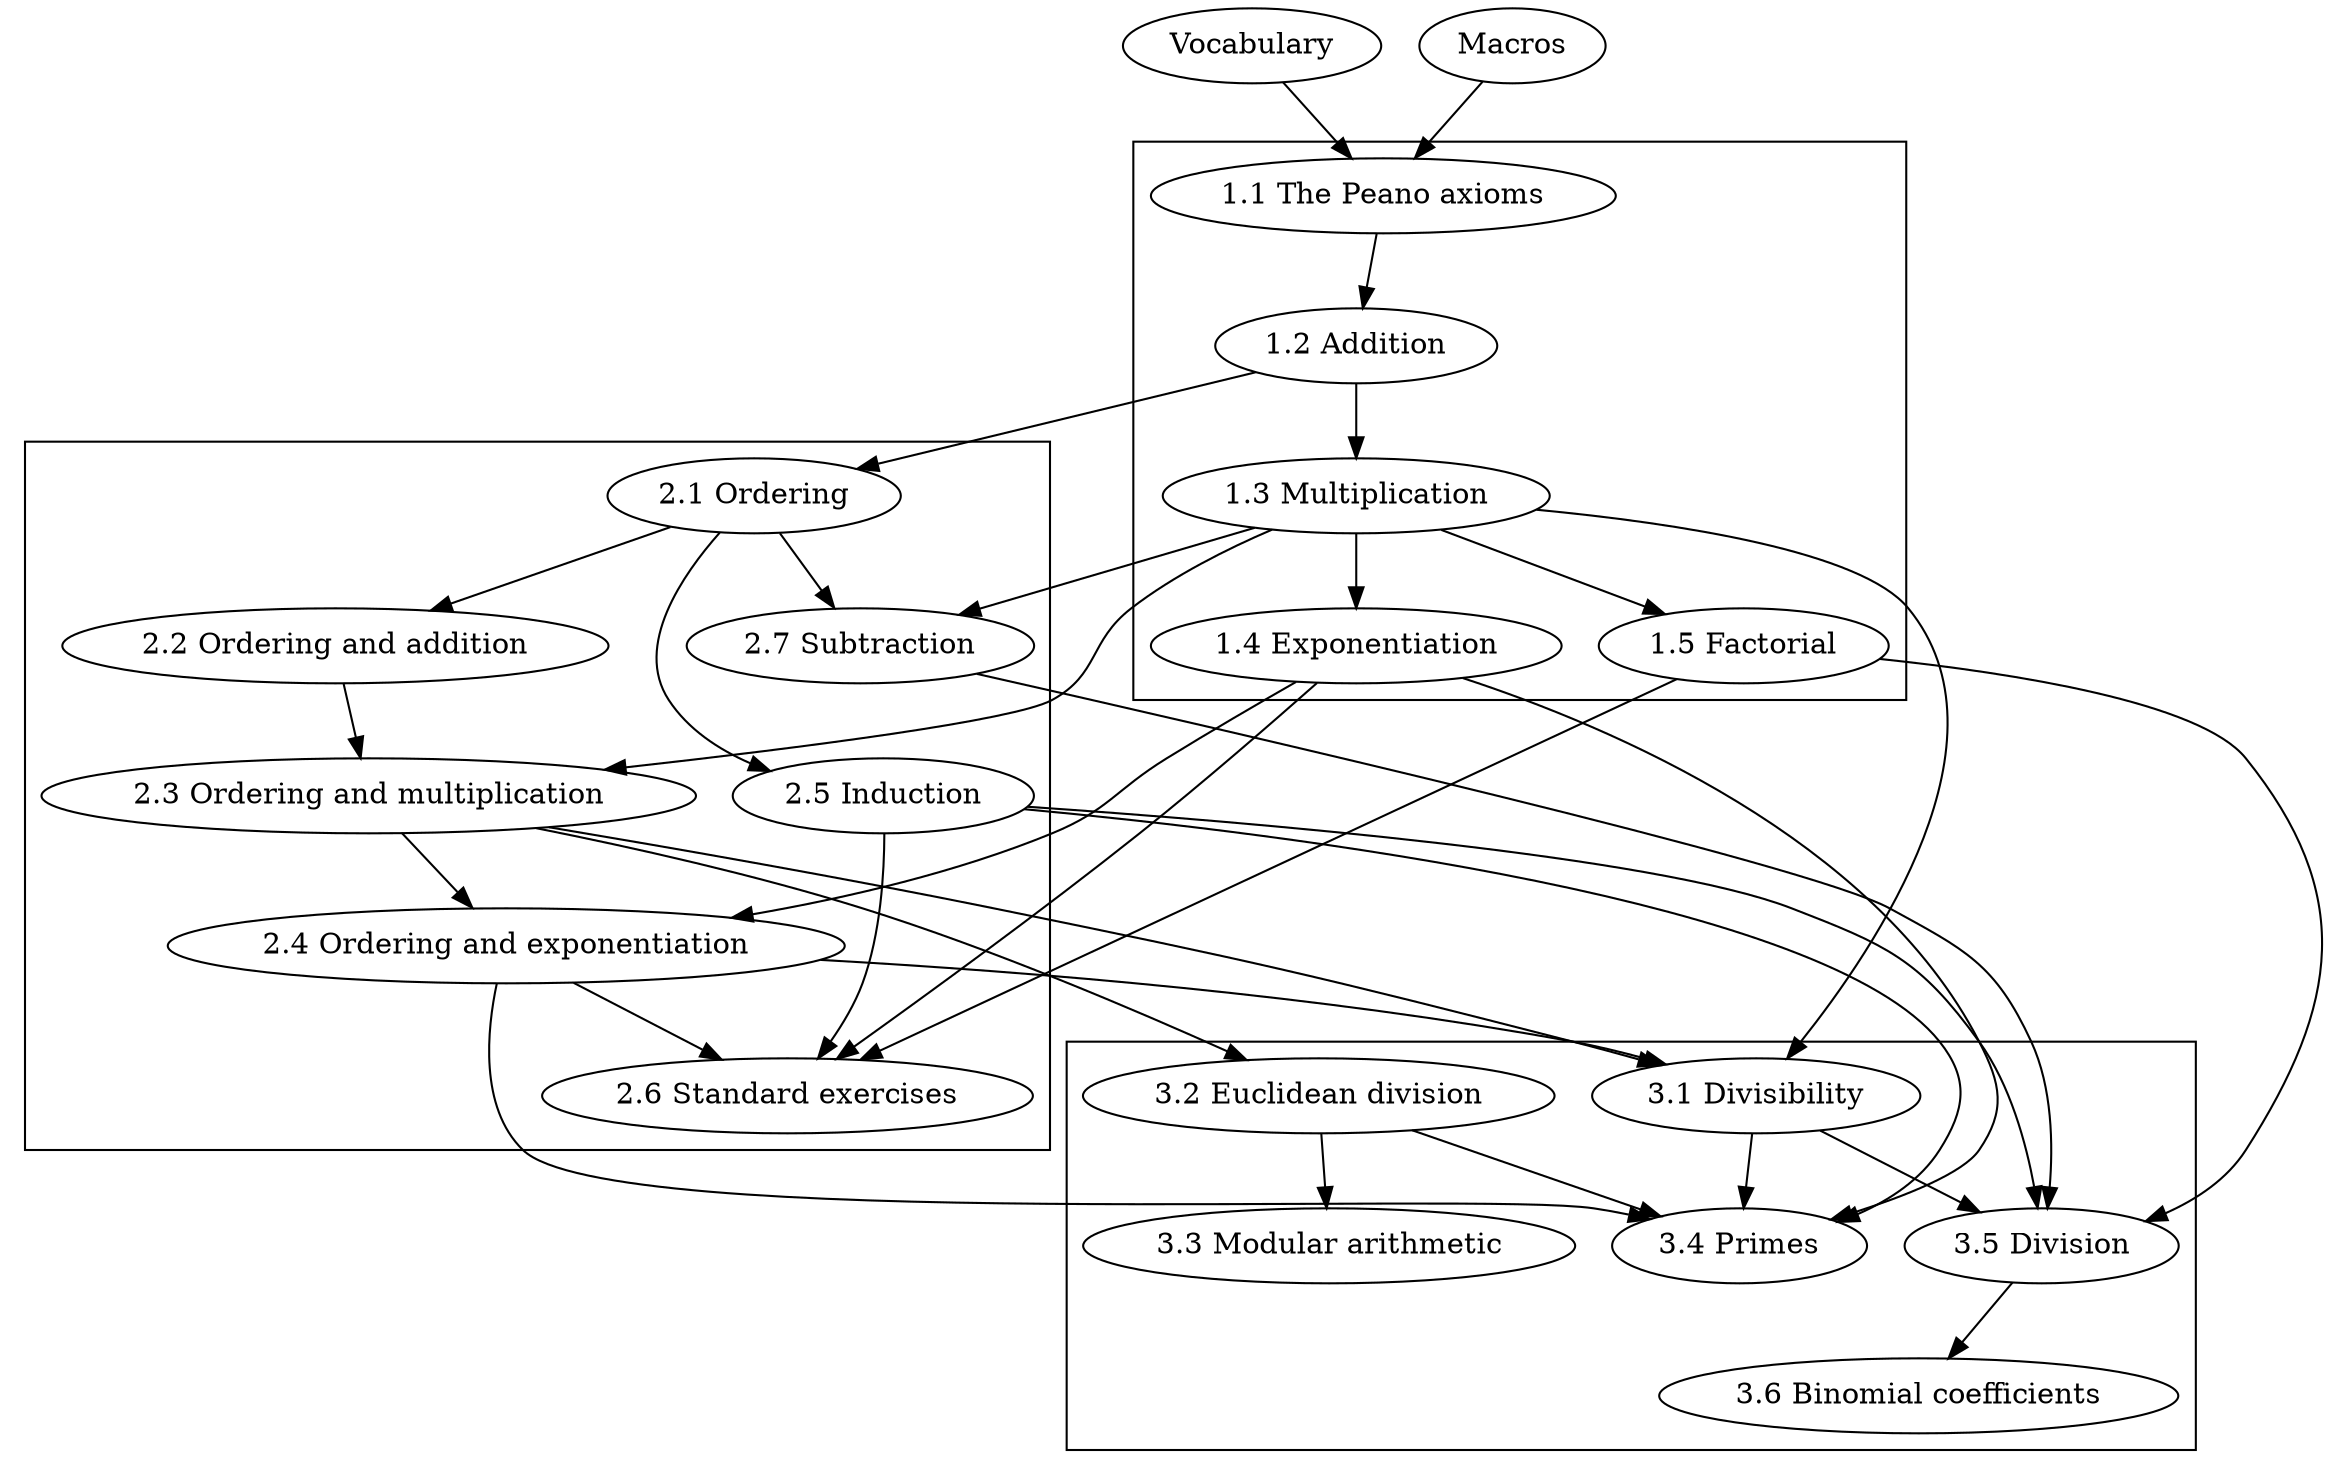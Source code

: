 digraph Sections {
  vocab [label = "Vocabulary"]
  macros [label = "Macros"]

  subgraph cluster_1 {
    arith_01 [label = "1.1 The Peano axioms"]
    arith_02 [label = "1.2 Addition"]
    arith_03 [label = "1.3 Multiplication"]
    arith_04 [label = "1.4 Exponentiation"]
    arith_05 [label = "1.5 Factorial"]
  }

  subgraph cluster_2 {
    ord_01 [label = "2.1 Ordering"]
    ord_02 [label = "2.2 Ordering and addition"]
    ord_03 [label = "2.3 Ordering and multiplication"]
    ord_04 [label = "2.4 Ordering and exponentiation"]
    ord_05 [label = "2.5 Induction"]
    ord_06 [label = "2.6 Standard exercises"]
    ord_07 [label = "2.7 Subtraction"]
  }

  subgraph cluster_3 {
    div_01 [label = "3.1 Divisibility"]
    div_02 [label = "3.2 Euclidean division"]
    div_03 [label = "3.3 Modular arithmetic"]
    div_04 [label = "3.4 Primes"]
    div_05 [label = "3.5 Division"]
    div_06 [label = "3.6 Binomial coefficients"]
  }

  /* 1.1 */ vocab, macros                             -> arith_01
  /* 1.2 */ arith_01                                  -> arith_02
  /* 1.3 */ arith_02                                  -> arith_03
  /* 1.4 */ arith_03                                  -> arith_04
  /* 1.5 */ arith_03                                  -> arith_05

  /* 2.1 */ arith_02                                  -> ord_01
  /* 2.2 */ ord_01                                    -> ord_02
  /* 2.3 */ arith_03, ord_02                          -> ord_03
  /* 2.4 */ arith_04, ord_03                          -> ord_04
  /* 2.5 */ ord_01                                    -> ord_05
  /* 2.6 */ arith_04, arith_05, ord_04, ord_05        -> ord_06
  /* 2.7 */ arith_03, ord_01                          -> ord_07

  /* 3.1 */ arith_03, ord_03, ord_04                  -> div_01
  /* 3.2 */ ord_03                                    -> div_02
  /* 3.3 */ div_02                                    -> div_03
  /* 3.4 */ arith_04, ord_04, ord_05, div_01, div_02  -> div_04
  /* 3.5 */ arith_05, ord_05, ord_07, div_01          -> div_05
  /* 3.6 */ div_05                                    -> div_06
}
